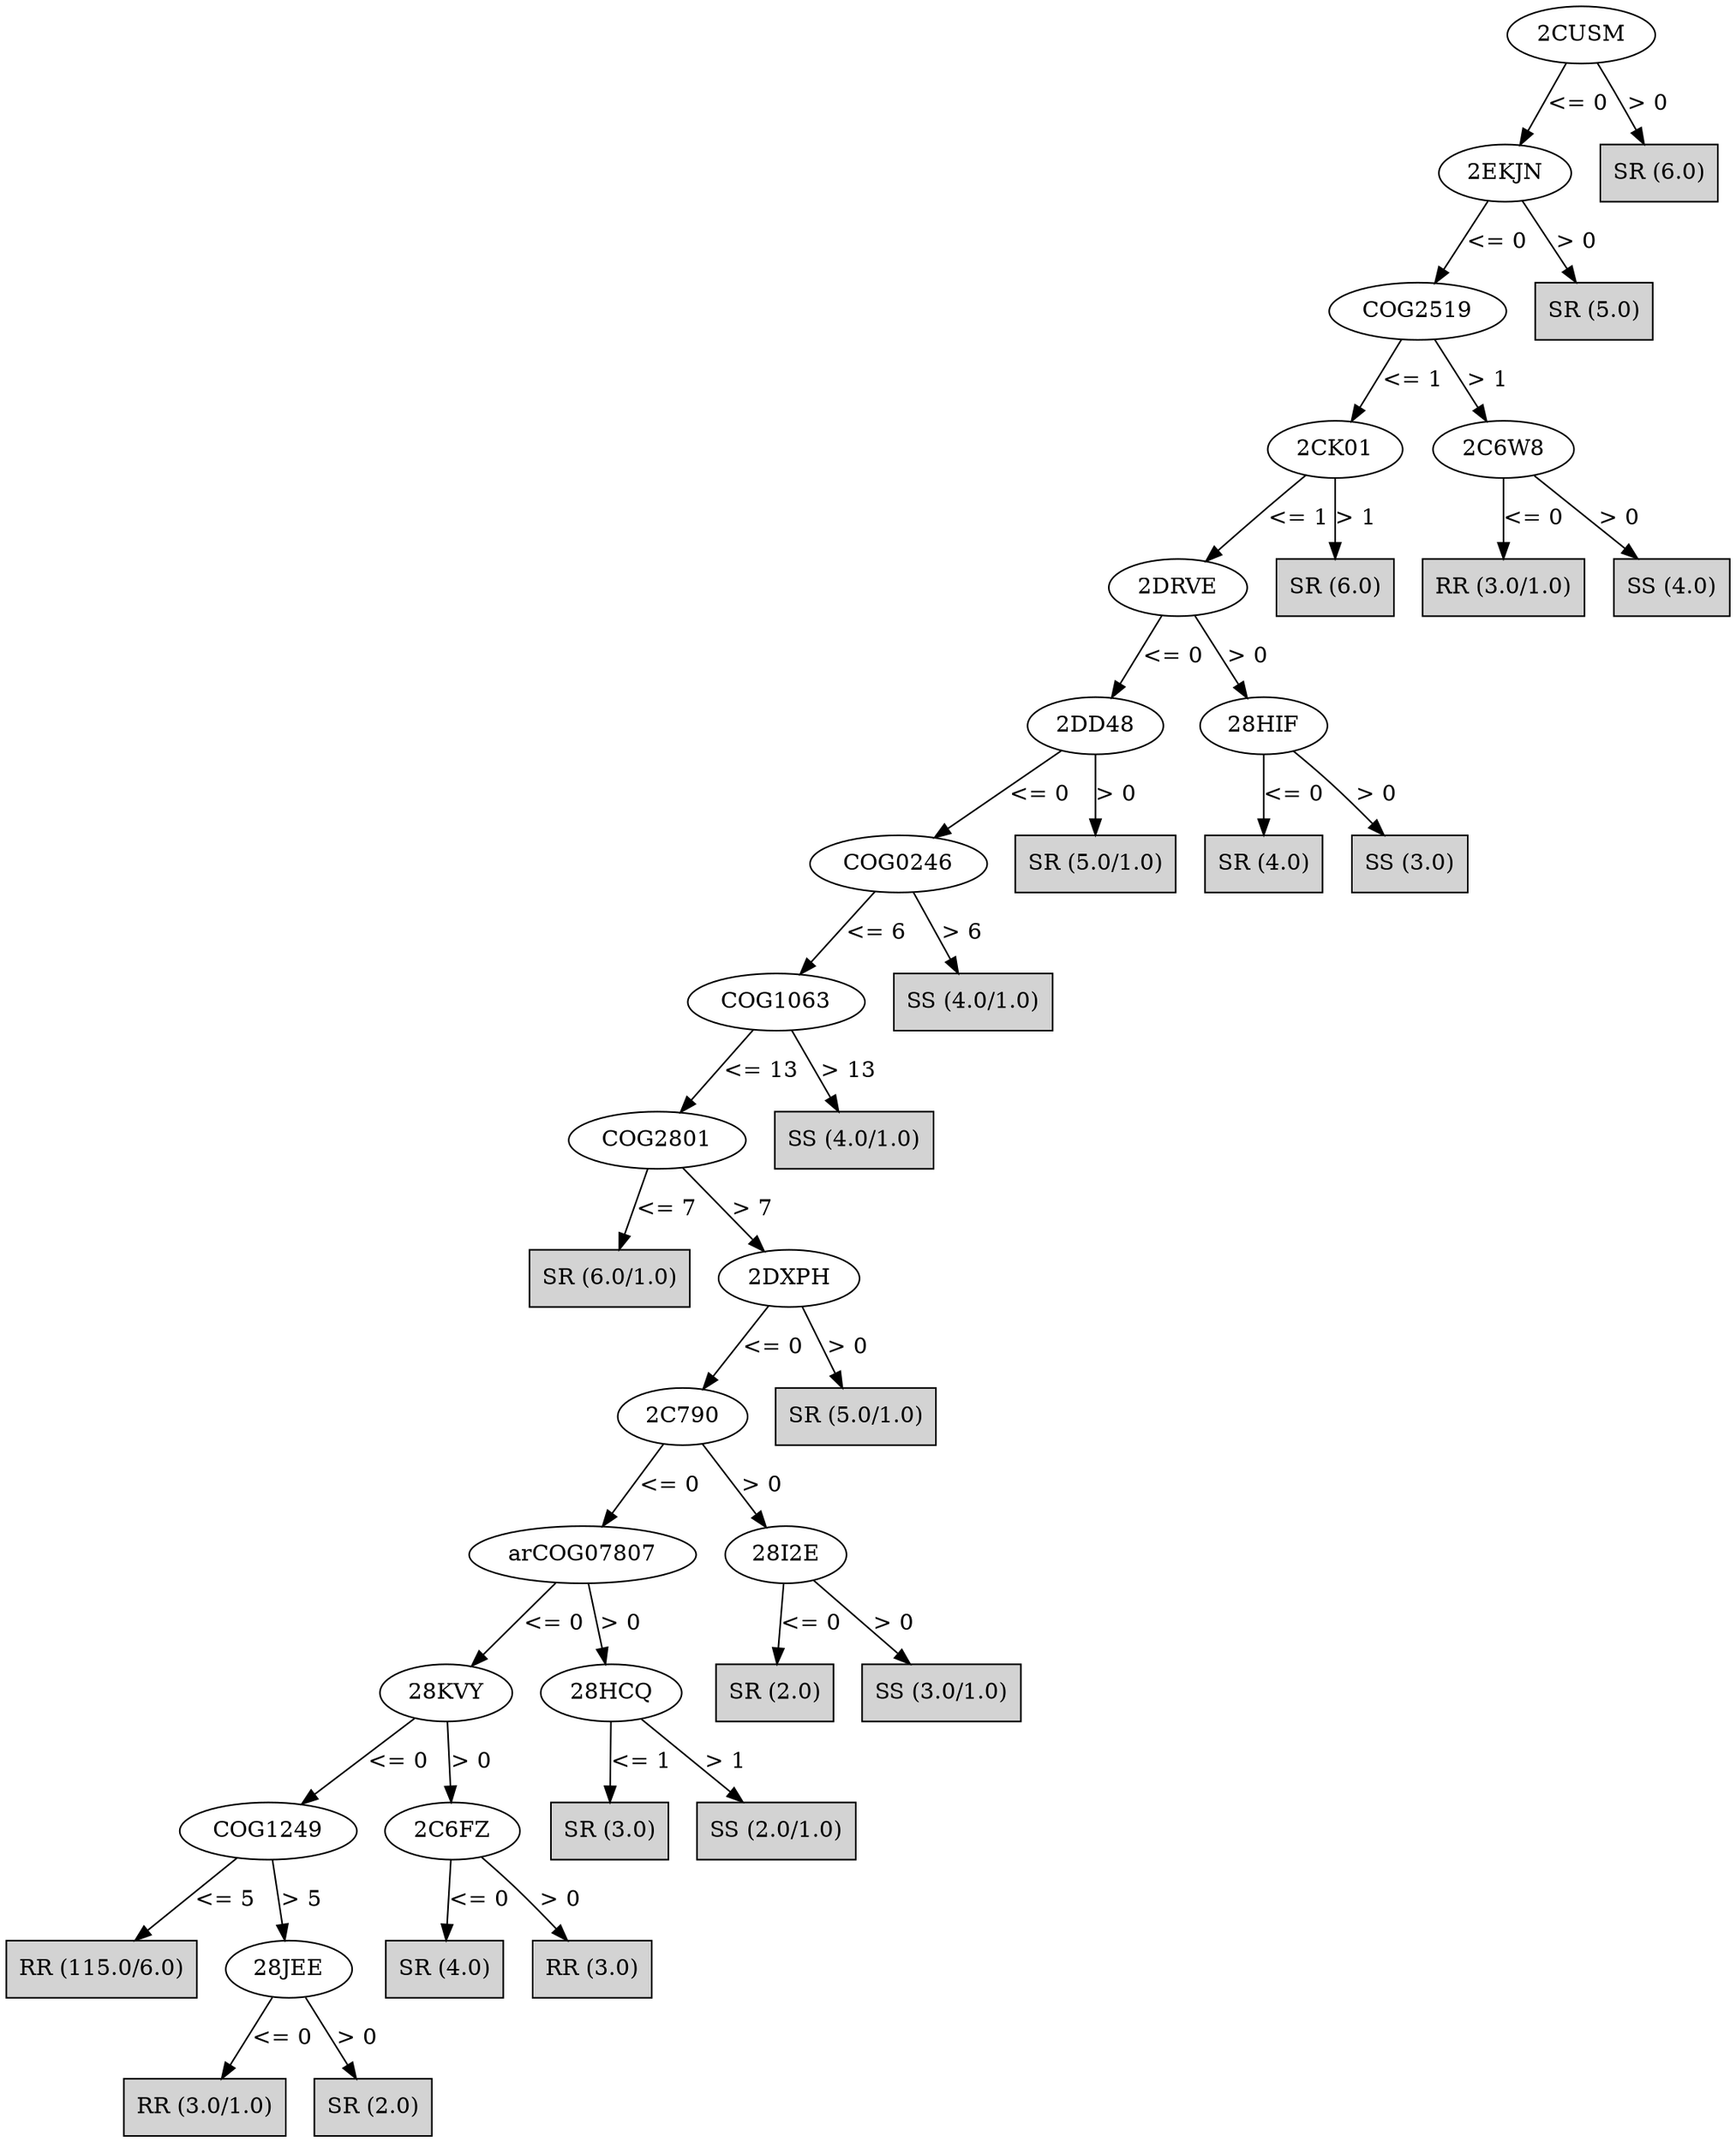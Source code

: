 digraph J48Tree {
N0 [label="2CUSM" ]
N0->N1 [label="<= 0"]
N1 [label="2EKJN" ]
N1->N2 [label="<= 0"]
N2 [label="COG2519" ]
N2->N3 [label="<= 1"]
N3 [label="2CK01" ]
N3->N4 [label="<= 1"]
N4 [label="2DRVE" ]
N4->N5 [label="<= 0"]
N5 [label="2DD48" ]
N5->N6 [label="<= 0"]
N6 [label="COG0246" ]
N6->N7 [label="<= 6"]
N7 [label="COG1063" ]
N7->N8 [label="<= 13"]
N8 [label="COG2801" ]
N8->N9 [label="<= 7"]
N9 [label="SR (6.0/1.0)" shape=box style=filled ]
N8->N10 [label="> 7"]
N10 [label="2DXPH" ]
N10->N11 [label="<= 0"]
N11 [label="2C790" ]
N11->N12 [label="<= 0"]
N12 [label="arCOG07807" ]
N12->N13 [label="<= 0"]
N13 [label="28KVY" ]
N13->N14 [label="<= 0"]
N14 [label="COG1249" ]
N14->N15 [label="<= 5"]
N15 [label="RR (115.0/6.0)" shape=box style=filled ]
N14->N16 [label="> 5"]
N16 [label="28JEE" ]
N16->N17 [label="<= 0"]
N17 [label="RR (3.0/1.0)" shape=box style=filled ]
N16->N18 [label="> 0"]
N18 [label="SR (2.0)" shape=box style=filled ]
N13->N19 [label="> 0"]
N19 [label="2C6FZ" ]
N19->N20 [label="<= 0"]
N20 [label="SR (4.0)" shape=box style=filled ]
N19->N21 [label="> 0"]
N21 [label="RR (3.0)" shape=box style=filled ]
N12->N22 [label="> 0"]
N22 [label="28HCQ" ]
N22->N23 [label="<= 1"]
N23 [label="SR (3.0)" shape=box style=filled ]
N22->N24 [label="> 1"]
N24 [label="SS (2.0/1.0)" shape=box style=filled ]
N11->N25 [label="> 0"]
N25 [label="28I2E" ]
N25->N26 [label="<= 0"]
N26 [label="SR (2.0)" shape=box style=filled ]
N25->N27 [label="> 0"]
N27 [label="SS (3.0/1.0)" shape=box style=filled ]
N10->N28 [label="> 0"]
N28 [label="SR (5.0/1.0)" shape=box style=filled ]
N7->N29 [label="> 13"]
N29 [label="SS (4.0/1.0)" shape=box style=filled ]
N6->N30 [label="> 6"]
N30 [label="SS (4.0/1.0)" shape=box style=filled ]
N5->N31 [label="> 0"]
N31 [label="SR (5.0/1.0)" shape=box style=filled ]
N4->N32 [label="> 0"]
N32 [label="28HIF" ]
N32->N33 [label="<= 0"]
N33 [label="SR (4.0)" shape=box style=filled ]
N32->N34 [label="> 0"]
N34 [label="SS (3.0)" shape=box style=filled ]
N3->N35 [label="> 1"]
N35 [label="SR (6.0)" shape=box style=filled ]
N2->N36 [label="> 1"]
N36 [label="2C6W8" ]
N36->N37 [label="<= 0"]
N37 [label="RR (3.0/1.0)" shape=box style=filled ]
N36->N38 [label="> 0"]
N38 [label="SS (4.0)" shape=box style=filled ]
N1->N39 [label="> 0"]
N39 [label="SR (5.0)" shape=box style=filled ]
N0->N40 [label="> 0"]
N40 [label="SR (6.0)" shape=box style=filled ]
}

